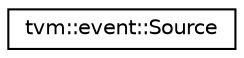 digraph "Graphical Class Hierarchy"
{
 // LATEX_PDF_SIZE
  edge [fontname="Helvetica",fontsize="10",labelfontname="Helvetica",labelfontsize="10"];
  node [fontname="Helvetica",fontsize="10",shape=record];
  rankdir="LR";
  Node0 [label="tvm::event::Source",height=0.2,width=0.4,color="black", fillcolor="white", style="filled",URL="$classtvm_1_1event_1_1Source.html",tooltip=" "];
}
